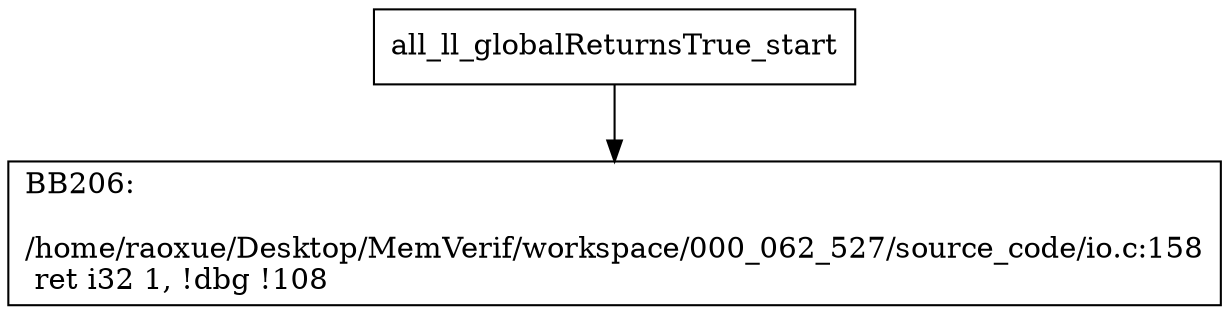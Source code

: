 digraph "CFG for'all_ll_globalReturnsTrue' function" {
	BBall_ll_globalReturnsTrue_start[shape=record,label="{all_ll_globalReturnsTrue_start}"];
	BBall_ll_globalReturnsTrue_start-> all_ll_globalReturnsTrueBB206;
	all_ll_globalReturnsTrueBB206 [shape=record, label="{BB206:\l\l/home/raoxue/Desktop/MemVerif/workspace/000_062_527/source_code/io.c:158\l
  ret i32 1, !dbg !108\l
}"];
}
